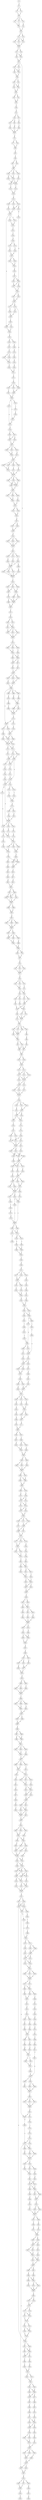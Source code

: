 strict digraph  {
	S0 -> S1 [ label = T ];
	S1 -> S2 [ label = A ];
	S1 -> S3 [ label = G ];
	S2 -> S4 [ label = T ];
	S3 -> S4 [ label = T ];
	S4 -> S5 [ label = T ];
	S4 -> S6 [ label = C ];
	S4 -> S7 [ label = G ];
	S5 -> S8 [ label = C ];
	S6 -> S9 [ label = A ];
	S7 -> S8 [ label = C ];
	S8 -> S10 [ label = T ];
	S9 -> S10 [ label = T ];
	S10 -> S11 [ label = T ];
	S10 -> S12 [ label = C ];
	S11 -> S13 [ label = T ];
	S11 -> S14 [ label = C ];
	S11 -> S15 [ label = G ];
	S12 -> S13 [ label = T ];
	S13 -> S16 [ label = T ];
	S14 -> S16 [ label = T ];
	S15 -> S16 [ label = T ];
	S16 -> S17 [ label = T ];
	S16 -> S18 [ label = C ];
	S17 -> S19 [ label = A ];
	S17 -> S20 [ label = G ];
	S18 -> S19 [ label = A ];
	S19 -> S21 [ label = A ];
	S20 -> S21 [ label = A ];
	S21 -> S22 [ label = T ];
	S21 -> S23 [ label = C ];
	S21 -> S24 [ label = T ];
	S22 -> S25 [ label = A ];
	S23 -> S26 [ label = G ];
	S23 -> S25 [ label = A ];
	S24 -> S27 [ label = G ];
	S25 -> S28 [ label = A ];
	S26 -> S28 [ label = A ];
	S27 -> S29 [ label = G ];
	S28 -> S30 [ label = T ];
	S28 -> S31 [ label = C ];
	S29 -> S32 [ label = T ];
	S29 -> S33 [ label = A ];
	S29 -> S34 [ label = C ];
	S30 -> S35 [ label = C ];
	S30 -> S36 [ label = G ];
	S31 -> S35 [ label = C ];
	S32 -> S37 [ label = G ];
	S33 -> S37 [ label = G ];
	S34 -> S37 [ label = G ];
	S35 -> S38 [ label = A ];
	S36 -> S38 [ label = A ];
	S37 -> S39 [ label = G ];
	S38 -> S40 [ label = A ];
	S38 -> S41 [ label = G ];
	S39 -> S42 [ label = A ];
	S39 -> S43 [ label = C ];
	S39 -> S44 [ label = T ];
	S40 -> S45 [ label = A ];
	S41 -> S45 [ label = A ];
	S42 -> S46 [ label = A ];
	S43 -> S47 [ label = T ];
	S44 -> S46 [ label = A ];
	S45 -> S48 [ label = T ];
	S46 -> S49 [ label = C ];
	S46 -> S50 [ label = A ];
	S47 -> S49 [ label = C ];
	S48 -> S51 [ label = G ];
	S49 -> S52 [ label = C ];
	S49 -> S53 [ label = A ];
	S50 -> S54 [ label = T ];
	S50 -> S55 [ label = G ];
	S51 -> S56 [ label = G ];
	S51 -> S57 [ label = T ];
	S52 -> S58 [ label = A ];
	S53 -> S58 [ label = A ];
	S54 -> S59 [ label = G ];
	S55 -> S60 [ label = C ];
	S56 -> S61 [ label = A ];
	S56 -> S62 [ label = G ];
	S57 -> S63 [ label = C ];
	S58 -> S64 [ label = T ];
	S58 -> S65 [ label = A ];
	S59 -> S64 [ label = T ];
	S60 -> S65 [ label = A ];
	S61 -> S66 [ label = T ];
	S62 -> S67 [ label = A ];
	S63 -> S68 [ label = C ];
	S64 -> S69 [ label = T ];
	S65 -> S70 [ label = G ];
	S65 -> S71 [ label = C ];
	S66 -> S72 [ label = G ];
	S67 -> S72 [ label = G ];
	S68 -> S72 [ label = G ];
	S69 -> S73 [ label = A ];
	S69 -> S74 [ label = G ];
	S70 -> S73 [ label = A ];
	S71 -> S73 [ label = A ];
	S72 -> S75 [ label = A ];
	S73 -> S76 [ label = T ];
	S74 -> S76 [ label = T ];
	S75 -> S77 [ label = T ];
	S75 -> S78 [ label = C ];
	S76 -> S79 [ label = T ];
	S76 -> S80 [ label = A ];
	S76 -> S81 [ label = C ];
	S76 -> S82 [ label = G ];
	S77 -> S83 [ label = T ];
	S78 -> S83 [ label = T ];
	S79 -> S84 [ label = A ];
	S80 -> S84 [ label = A ];
	S81 -> S84 [ label = A ];
	S81 -> S85 [ label = C ];
	S82 -> S86 [ label = G ];
	S83 -> S87 [ label = T ];
	S84 -> S88 [ label = C ];
	S85 -> S88 [ label = C ];
	S86 -> S89 [ label = A ];
	S87 -> S90 [ label = C ];
	S88 -> S91 [ label = C ];
	S88 -> S92 [ label = A ];
	S89 -> S93 [ label = T ];
	S90 -> S94 [ label = T ];
	S90 -> S95 [ label = A ];
	S91 -> S96 [ label = A ];
	S92 -> S96 [ label = A ];
	S92 -> S97 [ label = G ];
	S93 -> S97 [ label = G ];
	S94 -> S98 [ label = C ];
	S95 -> S98 [ label = C ];
	S96 -> S99 [ label = C ];
	S97 -> S99 [ label = C ];
	S98 -> S100 [ label = T ];
	S98 -> S101 [ label = C ];
	S98 -> S102 [ label = G ];
	S99 -> S103 [ label = T ];
	S99 -> S104 [ label = G ];
	S100 -> S105 [ label = G ];
	S100 -> S106 [ label = T ];
	S101 -> S106 [ label = T ];
	S102 -> S107 [ label = A ];
	S103 -> S108 [ label = G ];
	S104 -> S108 [ label = G ];
	S105 -> S109 [ label = C ];
	S106 -> S109 [ label = C ];
	S106 -> S110 [ label = G ];
	S107 -> S109 [ label = C ];
	S108 -> S111 [ label = C ];
	S108 -> S112 [ label = G ];
	S109 -> S113 [ label = T ];
	S110 -> S114 [ label = C ];
	S111 -> S115 [ label = C ];
	S111 -> S116 [ label = G ];
	S111 -> S117 [ label = A ];
	S112 -> S117 [ label = A ];
	S113 -> S118 [ label = C ];
	S114 -> S118 [ label = C ];
	S115 -> S119 [ label = A ];
	S116 -> S119 [ label = A ];
	S117 -> S119 [ label = A ];
	S117 -> S120 [ label = G ];
	S118 -> S121 [ label = C ];
	S119 -> S122 [ label = C ];
	S119 -> S123 [ label = T ];
	S120 -> S123 [ label = T ];
	S121 -> S124 [ label = A ];
	S121 -> S125 [ label = C ];
	S121 -> S126 [ label = T ];
	S122 -> S127 [ label = T ];
	S123 -> S128 [ label = A ];
	S123 -> S129 [ label = G ];
	S124 -> S130 [ label = A ];
	S124 -> S131 [ label = G ];
	S125 -> S130 [ label = A ];
	S126 -> S132 [ label = C ];
	S127 -> S133 [ label = G ];
	S128 -> S133 [ label = G ];
	S129 -> S133 [ label = G ];
	S130 -> S134 [ label = A ];
	S131 -> S135 [ label = G ];
	S132 -> S134 [ label = A ];
	S133 -> S136 [ label = C ];
	S134 -> S137 [ label = C ];
	S134 -> S138 [ label = T ];
	S134 -> S139 [ label = A ];
	S135 -> S140 [ label = A ];
	S136 -> S141 [ label = T ];
	S136 -> S142 [ label = A ];
	S136 -> S143 [ label = T ];
	S136 -> S144 [ label = C ];
	S137 -> S145 [ label = A ];
	S138 -> S145 [ label = A ];
	S139 -> S146 [ label = C ];
	S140 -> S147 [ label = T ];
	S140 -> S148 [ label = A ];
	S141 -> S149 [ label = C ];
	S142 -> S149 [ label = C ];
	S143 -> S150 [ label = T ];
	S144 -> S151 [ label = A ];
	S145 -> S152 [ label = T ];
	S146 -> S153 [ label = C ];
	S147 -> S154 [ label = T ];
	S148 -> S154 [ label = T ];
	S149 -> S155 [ label = T ];
	S149 -> S156 [ label = A ];
	S150 -> S157 [ label = C ];
	S151 -> S155 [ label = T ];
	S152 -> S158 [ label = C ];
	S153 -> S159 [ label = A ];
	S153 -> S160 [ label = C ];
	S154 -> S161 [ label = C ];
	S154 -> S162 [ label = G ];
	S155 -> S163 [ label = G ];
	S155 -> S143 [ label = T ];
	S156 -> S163 [ label = G ];
	S157 -> S164 [ label = T ];
	S157 -> S165 [ label = A ];
	S158 -> S166 [ label = A ];
	S159 -> S167 [ label = C ];
	S160 -> S168 [ label = G ];
	S161 -> S169 [ label = G ];
	S162 -> S169 [ label = G ];
	S163 -> S170 [ label = G ];
	S164 -> S171 [ label = C ];
	S165 -> S172 [ label = T ];
	S166 -> S173 [ label = G ];
	S166 -> S174 [ label = C ];
	S167 -> S175 [ label = C ];
	S168 -> S176 [ label = G ];
	S169 -> S177 [ label = A ];
	S169 -> S178 [ label = G ];
	S170 -> S179 [ label = T ];
	S171 -> S180 [ label = T ];
	S172 -> S180 [ label = T ];
	S173 -> S181 [ label = T ];
	S174 -> S182 [ label = C ];
	S175 -> S183 [ label = G ];
	S175 -> S184 [ label = T ];
	S176 -> S185 [ label = C ];
	S177 -> S186 [ label = T ];
	S178 -> S187 [ label = G ];
	S178 -> S188 [ label = A ];
	S179 -> S189 [ label = C ];
	S180 -> S190 [ label = A ];
	S180 -> S191 [ label = G ];
	S181 -> S192 [ label = A ];
	S182 -> S192 [ label = A ];
	S183 -> S193 [ label = T ];
	S184 -> S193 [ label = T ];
	S185 -> S194 [ label = A ];
	S186 -> S195 [ label = G ];
	S187 -> S195 [ label = G ];
	S188 -> S196 [ label = G ];
	S189 -> S197 [ label = G ];
	S189 -> S172 [ label = T ];
	S190 -> S198 [ label = A ];
	S191 -> S199 [ label = G ];
	S191 -> S200 [ label = C ];
	S192 -> S201 [ label = G ];
	S192 -> S202 [ label = A ];
	S193 -> S203 [ label = C ];
	S194 -> S204 [ label = A ];
	S195 -> S205 [ label = T ];
	S196 -> S206 [ label = C ];
	S197 -> S180 [ label = T ];
	S197 -> S207 [ label = C ];
	S198 -> S208 [ label = T ];
	S199 -> S209 [ label = C ];
	S200 -> S208 [ label = T ];
	S201 -> S210 [ label = T ];
	S202 -> S210 [ label = T ];
	S203 -> S211 [ label = A ];
	S204 -> S211 [ label = A ];
	S205 -> S212 [ label = T ];
	S205 -> S139 [ label = A ];
	S206 -> S213 [ label = A ];
	S206 -> S214 [ label = C ];
	S206 -> S215 [ label = C ];
	S207 -> S216 [ label = T ];
	S208 -> S217 [ label = G ];
	S208 -> S218 [ label = T ];
	S208 -> S219 [ label = C ];
	S209 -> S217 [ label = G ];
	S210 -> S220 [ label = G ];
	S211 -> S221 [ label = C ];
	S212 -> S146 [ label = C ];
	S213 -> S222 [ label = A ];
	S214 -> S222 [ label = A ];
	S215 -> S223 [ label = T ];
	S216 -> S198 [ label = A ];
	S217 -> S224 [ label = A ];
	S218 -> S225 [ label = T ];
	S219 -> S226 [ label = G ];
	S220 -> S227 [ label = C ];
	S221 -> S228 [ label = C ];
	S222 -> S229 [ label = A ];
	S223 -> S230 [ label = T ];
	S224 -> S231 [ label = A ];
	S225 -> S232 [ label = G ];
	S226 -> S231 [ label = A ];
	S227 -> S140 [ label = A ];
	S227 -> S233 [ label = G ];
	S228 -> S188 [ label = A ];
	S228 -> S234 [ label = T ];
	S228 -> S235 [ label = G ];
	S229 -> S236 [ label = T ];
	S229 -> S237 [ label = C ];
	S230 -> S214 [ label = C ];
	S231 -> S238 [ label = T ];
	S231 -> S239 [ label = C ];
	S231 -> S240 [ label = G ];
	S232 -> S239 [ label = C ];
	S233 -> S147 [ label = T ];
	S234 -> S241 [ label = T ];
	S235 -> S196 [ label = G ];
	S236 -> S242 [ label = T ];
	S237 -> S242 [ label = T ];
	S237 -> S243 [ label = A ];
	S238 -> S244 [ label = T ];
	S239 -> S245 [ label = G ];
	S239 -> S246 [ label = C ];
	S240 -> S244 [ label = T ];
	S241 -> S206 [ label = C ];
	S242 -> S247 [ label = T ];
	S243 -> S247 [ label = T ];
	S244 -> S248 [ label = C ];
	S244 -> S249 [ label = T ];
	S245 -> S249 [ label = T ];
	S246 -> S249 [ label = T ];
	S247 -> S250 [ label = T ];
	S247 -> S251 [ label = C ];
	S247 -> S252 [ label = G ];
	S248 -> S253 [ label = C ];
	S249 -> S254 [ label = G ];
	S249 -> S255 [ label = T ];
	S250 -> S256 [ label = A ];
	S251 -> S256 [ label = A ];
	S252 -> S257 [ label = G ];
	S253 -> S258 [ label = T ];
	S254 -> S259 [ label = C ];
	S254 -> S258 [ label = T ];
	S255 -> S260 [ label = G ];
	S256 -> S261 [ label = T ];
	S257 -> S261 [ label = T ];
	S258 -> S262 [ label = T ];
	S259 -> S262 [ label = T ];
	S260 -> S263 [ label = G ];
	S261 -> S264 [ label = T ];
	S261 -> S265 [ label = A ];
	S261 -> S266 [ label = C ];
	S261 -> S267 [ label = G ];
	S262 -> S268 [ label = A ];
	S262 -> S269 [ label = G ];
	S263 -> S270 [ label = A ];
	S264 -> S271 [ label = C ];
	S265 -> S272 [ label = T ];
	S266 -> S273 [ label = G ];
	S267 -> S273 [ label = G ];
	S268 -> S274 [ label = T ];
	S268 -> S275 [ label = G ];
	S269 -> S274 [ label = T ];
	S270 -> S276 [ label = G ];
	S271 -> S277 [ label = A ];
	S272 -> S277 [ label = A ];
	S273 -> S277 [ label = A ];
	S274 -> S278 [ label = G ];
	S274 -> S279 [ label = A ];
	S275 -> S280 [ label = T ];
	S276 -> S262 [ label = T ];
	S277 -> S281 [ label = A ];
	S277 -> S282 [ label = C ];
	S277 -> S283 [ label = G ];
	S278 -> S284 [ label = G ];
	S279 -> S285 [ label = C ];
	S280 -> S286 [ label = T ];
	S281 -> S287 [ label = C ];
	S282 -> S287 [ label = C ];
	S283 -> S287 [ label = C ];
	S283 -> S288 [ label = G ];
	S284 -> S289 [ label = T ];
	S284 -> S290 [ label = C ];
	S285 -> S289 [ label = T ];
	S286 -> S291 [ label = A ];
	S286 -> S292 [ label = C ];
	S287 -> S293 [ label = C ];
	S288 -> S293 [ label = C ];
	S289 -> S294 [ label = T ];
	S290 -> S294 [ label = T ];
	S291 -> S295 [ label = A ];
	S292 -> S295 [ label = A ];
	S292 -> S296 [ label = T ];
	S293 -> S297 [ label = C ];
	S293 -> S298 [ label = T ];
	S293 -> S299 [ label = A ];
	S294 -> S300 [ label = T ];
	S295 -> S301 [ label = A ];
	S295 -> S302 [ label = G ];
	S295 -> S303 [ label = T ];
	S296 -> S303 [ label = T ];
	S297 -> S304 [ label = G ];
	S298 -> S304 [ label = G ];
	S299 -> S305 [ label = T ];
	S300 -> S306 [ label = G ];
	S301 -> S307 [ label = G ];
	S301 -> S308 [ label = T ];
	S302 -> S309 [ label = C ];
	S303 -> S309 [ label = C ];
	S303 -> S307 [ label = G ];
	S304 -> S310 [ label = G ];
	S305 -> S310 [ label = G ];
	S306 -> S311 [ label = G ];
	S307 -> S312 [ label = G ];
	S308 -> S313 [ label = C ];
	S309 -> S314 [ label = A ];
	S309 -> S313 [ label = C ];
	S310 -> S315 [ label = A ];
	S310 -> S316 [ label = G ];
	S311 -> S317 [ label = G ];
	S311 -> S318 [ label = C ];
	S311 -> S319 [ label = T ];
	S312 -> S320 [ label = A ];
	S313 -> S321 [ label = C ];
	S313 -> S320 [ label = A ];
	S314 -> S322 [ label = T ];
	S315 -> S323 [ label = A ];
	S316 -> S323 [ label = A ];
	S317 -> S324 [ label = T ];
	S318 -> S324 [ label = T ];
	S319 -> S325 [ label = A ];
	S320 -> S326 [ label = C ];
	S321 -> S326 [ label = C ];
	S322 -> S326 [ label = C ];
	S323 -> S327 [ label = A ];
	S324 -> S328 [ label = T ];
	S324 -> S329 [ label = A ];
	S325 -> S330 [ label = C ];
	S326 -> S331 [ label = A ];
	S327 -> S332 [ label = T ];
	S327 -> S333 [ label = A ];
	S328 -> S334 [ label = T ];
	S329 -> S335 [ label = C ];
	S330 -> S336 [ label = A ];
	S331 -> S337 [ label = C ];
	S331 -> S338 [ label = T ];
	S332 -> S339 [ label = C ];
	S333 -> S339 [ label = C ];
	S334 -> S340 [ label = G ];
	S335 -> S340 [ label = G ];
	S336 -> S341 [ label = A ];
	S337 -> S342 [ label = G ];
	S337 -> S343 [ label = A ];
	S338 -> S342 [ label = G ];
	S338 -> S343 [ label = A ];
	S339 -> S344 [ label = G ];
	S340 -> S345 [ label = A ];
	S341 -> S346 [ label = G ];
	S342 -> S347 [ label = C ];
	S342 -> S348 [ label = T ];
	S343 -> S347 [ label = C ];
	S343 -> S349 [ label = A ];
	S344 -> S350 [ label = T ];
	S344 -> S351 [ label = A ];
	S344 -> S352 [ label = C ];
	S345 -> S353 [ label = T ];
	S346 -> S353 [ label = T ];
	S347 -> S354 [ label = T ];
	S347 -> S355 [ label = A ];
	S348 -> S356 [ label = G ];
	S349 -> S357 [ label = T ];
	S349 -> S358 [ label = C ];
	S350 -> S359 [ label = C ];
	S351 -> S359 [ label = C ];
	S352 -> S359 [ label = C ];
	S353 -> S360 [ label = G ];
	S353 -> S361 [ label = C ];
	S354 -> S362 [ label = A ];
	S355 -> S363 [ label = G ];
	S356 -> S364 [ label = T ];
	S357 -> S365 [ label = T ];
	S357 -> S366 [ label = G ];
	S358 -> S366 [ label = G ];
	S359 -> S367 [ label = C ];
	S360 -> S368 [ label = T ];
	S360 -> S369 [ label = A ];
	S361 -> S368 [ label = T ];
	S362 -> S370 [ label = T ];
	S362 -> S371 [ label = C ];
	S363 -> S372 [ label = C ];
	S364 -> S373 [ label = T ];
	S365 -> S374 [ label = C ];
	S366 -> S374 [ label = C ];
	S366 -> S375 [ label = T ];
	S367 -> S376 [ label = G ];
	S367 -> S377 [ label = T ];
	S367 -> S378 [ label = C ];
	S368 -> S379 [ label = A ];
	S368 -> S380 [ label = G ];
	S369 -> S381 [ label = C ];
	S370 -> S382 [ label = C ];
	S371 -> S383 [ label = T ];
	S371 -> S384 [ label = G ];
	S372 -> S385 [ label = T ];
	S372 -> S386 [ label = C ];
	S372 -> S387 [ label = T ];
	S373 -> S388 [ label = C ];
	S374 -> S389 [ label = T ];
	S375 -> S390 [ label = A ];
	S376 -> S391 [ label = T ];
	S377 -> S392 [ label = C ];
	S378 -> S393 [ label = A ];
	S379 -> S394 [ label = G ];
	S380 -> S395 [ label = C ];
	S381 -> S396 [ label = T ];
	S382 -> S397 [ label = A ];
	S383 -> S398 [ label = C ];
	S384 -> S398 [ label = C ];
	S385 -> S399 [ label = T ];
	S385 -> S400 [ label = G ];
	S386 -> S401 [ label = A ];
	S387 -> S402 [ label = G ];
	S388 -> S362 [ label = A ];
	S389 -> S403 [ label = C ];
	S390 -> S404 [ label = A ];
	S391 -> S405 [ label = T ];
	S392 -> S405 [ label = T ];
	S392 -> S406 [ label = A ];
	S393 -> S405 [ label = T ];
	S394 -> S407 [ label = G ];
	S394 -> S408 [ label = A ];
	S395 -> S409 [ label = C ];
	S396 -> S410 [ label = T ];
	S397 -> S411 [ label = A ];
	S398 -> S412 [ label = G ];
	S398 -> S411 [ label = A ];
	S399 -> S413 [ label = T ];
	S400 -> S413 [ label = T ];
	S401 -> S413 [ label = T ];
	S402 -> S414 [ label = G ];
	S403 -> S415 [ label = G ];
	S404 -> S415 [ label = G ];
	S405 -> S416 [ label = T ];
	S405 -> S417 [ label = G ];
	S405 -> S418 [ label = C ];
	S406 -> S419 [ label = A ];
	S407 -> S420 [ label = A ];
	S408 -> S421 [ label = T ];
	S409 -> S420 [ label = A ];
	S410 -> S422 [ label = C ];
	S411 -> S423 [ label = C ];
	S411 -> S424 [ label = G ];
	S412 -> S424 [ label = G ];
	S413 -> S425 [ label = G ];
	S413 -> S426 [ label = T ];
	S414 -> S427 [ label = T ];
	S414 -> S428 [ label = C ];
	S414 -> S429 [ label = A ];
	S415 -> S430 [ label = C ];
	S415 -> S431 [ label = G ];
	S416 -> S432 [ label = T ];
	S417 -> S432 [ label = T ];
	S418 -> S432 [ label = T ];
	S419 -> S432 [ label = T ];
	S420 -> S433 [ label = A ];
	S421 -> S434 [ label = G ];
	S422 -> S394 [ label = G ];
	S423 -> S435 [ label = A ];
	S424 -> S435 [ label = A ];
	S425 -> S436 [ label = C ];
	S426 -> S437 [ label = G ];
	S426 -> S438 [ label = T ];
	S427 -> S439 [ label = T ];
	S428 -> S439 [ label = T ];
	S429 -> S440 [ label = G ];
	S430 -> S441 [ label = A ];
	S431 -> S441 [ label = A ];
	S432 -> S442 [ label = C ];
	S433 -> S443 [ label = C ];
	S433 -> S444 [ label = A ];
	S434 -> S444 [ label = A ];
	S435 -> S445 [ label = A ];
	S435 -> S446 [ label = T ];
	S435 -> S447 [ label = C ];
	S436 -> S448 [ label = T ];
	S437 -> S448 [ label = T ];
	S438 -> S449 [ label = G ];
	S439 -> S450 [ label = A ];
	S440 -> S451 [ label = T ];
	S441 -> S452 [ label = A ];
	S441 -> S453 [ label = T ];
	S442 -> S454 [ label = C ];
	S442 -> S455 [ label = A ];
	S442 -> S456 [ label = G ];
	S443 -> S457 [ label = A ];
	S444 -> S458 [ label = T ];
	S444 -> S459 [ label = G ];
	S445 -> S460 [ label = A ];
	S446 -> S460 [ label = A ];
	S447 -> S460 [ label = A ];
	S448 -> S461 [ label = T ];
	S449 -> S462 [ label = G ];
	S450 -> S463 [ label = T ];
	S451 -> S464 [ label = A ];
	S452 -> S465 [ label = A ];
	S452 -> S466 [ label = G ];
	S453 -> S466 [ label = G ];
	S454 -> S467 [ label = A ];
	S455 -> S467 [ label = A ];
	S455 -> S468 [ label = T ];
	S456 -> S468 [ label = T ];
	S457 -> S469 [ label = A ];
	S458 -> S470 [ label = G ];
	S459 -> S470 [ label = G ];
	S460 -> S471 [ label = A ];
	S460 -> S472 [ label = T ];
	S461 -> S473 [ label = C ];
	S461 -> S474 [ label = T ];
	S462 -> S473 [ label = C ];
	S465 -> S476 [ label = G ];
	S466 -> S476 [ label = G ];
	S466 -> S477 [ label = T ];
	S467 -> S478 [ label = G ];
	S468 -> S479 [ label = T ];
	S468 -> S480 [ label = C ];
	S469 -> S481 [ label = G ];
	S470 -> S482 [ label = C ];
	S471 -> S483 [ label = T ];
	S471 -> S484 [ label = C ];
	S472 -> S483 [ label = T ];
	S473 -> S485 [ label = T ];
	S473 -> S486 [ label = G ];
	S474 -> S485 [ label = T ];
	S476 -> S487 [ label = G ];
	S477 -> S488 [ label = A ];
	S478 -> S489 [ label = T ];
	S478 -> S490 [ label = C ];
	S479 -> S490 [ label = C ];
	S480 -> S490 [ label = C ];
	S481 -> S491 [ label = T ];
	S482 -> S492 [ label = A ];
	S482 -> S493 [ label = G ];
	S483 -> S494 [ label = G ];
	S483 -> S495 [ label = C ];
	S484 -> S496 [ label = T ];
	S485 -> S497 [ label = A ];
	S485 -> S498 [ label = G ];
	S486 -> S499 [ label = C ];
	S487 -> S500 [ label = A ];
	S488 -> S501 [ label = T ];
	S489 -> S502 [ label = A ];
	S490 -> S502 [ label = A ];
	S491 -> S503 [ label = G ];
	S492 -> S503 [ label = G ];
	S493 -> S504 [ label = A ];
	S494 -> S505 [ label = T ];
	S495 -> S506 [ label = C ];
	S496 -> S505 [ label = T ];
	S497 -> S507 [ label = C ];
	S498 -> S507 [ label = C ];
	S499 -> S508 [ label = G ];
	S500 -> S509 [ label = G ];
	S501 -> S510 [ label = T ];
	S502 -> S511 [ label = T ];
	S503 -> S512 [ label = T ];
	S504 -> S512 [ label = T ];
	S505 -> S513 [ label = C ];
	S506 -> S514 [ label = C ];
	S507 -> S515 [ label = C ];
	S508 -> S516 [ label = A ];
	S509 -> S517 [ label = G ];
	S510 -> S518 [ label = C ];
	S511 -> S519 [ label = G ];
	S512 -> S520 [ label = A ];
	S512 -> S521 [ label = G ];
	S512 -> S522 [ label = T ];
	S513 -> S523 [ label = A ];
	S514 -> S524 [ label = C ];
	S515 -> S525 [ label = A ];
	S515 -> S526 [ label = T ];
	S516 -> S527 [ label = G ];
	S517 -> S528 [ label = A ];
	S517 -> S529 [ label = C ];
	S518 -> S528 [ label = A ];
	S519 -> S530 [ label = A ];
	S519 -> S531 [ label = T ];
	S520 -> S532 [ label = G ];
	S521 -> S533 [ label = T ];
	S522 -> S534 [ label = C ];
	S523 -> S535 [ label = T ];
	S524 -> S536 [ label = A ];
	S525 -> S537 [ label = G ];
	S526 -> S537 [ label = G ];
	S527 -> S537 [ label = G ];
	S528 -> S538 [ label = T ];
	S528 -> S539 [ label = A ];
	S529 -> S538 [ label = T ];
	S530 -> S540 [ label = C ];
	S530 -> S541 [ label = G ];
	S531 -> S540 [ label = C ];
	S532 -> S542 [ label = A ];
	S533 -> S543 [ label = G ];
	S534 -> S543 [ label = G ];
	S535 -> S544 [ label = T ];
	S535 -> S545 [ label = C ];
	S536 -> S546 [ label = G ];
	S537 -> S547 [ label = A ];
	S537 -> S548 [ label = G ];
	S538 -> S549 [ label = A ];
	S539 -> S550 [ label = T ];
	S540 -> S551 [ label = G ];
	S540 -> S552 [ label = T ];
	S540 -> S553 [ label = C ];
	S541 -> S553 [ label = C ];
	S542 -> S554 [ label = A ];
	S543 -> S555 [ label = C ];
	S543 -> S556 [ label = T ];
	S544 -> S557 [ label = C ];
	S545 -> S558 [ label = T ];
	S546 -> S559 [ label = T ];
	S547 -> S560 [ label = T ];
	S548 -> S561 [ label = C ];
	S549 -> S562 [ label = C ];
	S549 -> S563 [ label = T ];
	S550 -> S564 [ label = G ];
	S551 -> S565 [ label = C ];
	S552 -> S565 [ label = C ];
	S553 -> S565 [ label = C ];
	S554 -> S566 [ label = A ];
	S555 -> S567 [ label = C ];
	S556 -> S567 [ label = C ];
	S557 -> S568 [ label = T ];
	S558 -> S569 [ label = G ];
	S559 -> S570 [ label = G ];
	S560 -> S571 [ label = G ];
	S561 -> S572 [ label = A ];
	S562 -> S573 [ label = C ];
	S563 -> S573 [ label = C ];
	S564 -> S574 [ label = G ];
	S565 -> S575 [ label = C ];
	S566 -> S576 [ label = T ];
	S567 -> S577 [ label = A ];
	S568 -> S578 [ label = C ];
	S569 -> S578 [ label = C ];
	S570 -> S579 [ label = T ];
	S571 -> S580 [ label = G ];
	S572 -> S580 [ label = G ];
	S573 -> S581 [ label = C ];
	S574 -> S581 [ label = C ];
	S575 -> S582 [ label = C ];
	S575 -> S583 [ label = G ];
	S575 -> S584 [ label = T ];
	S576 -> S585 [ label = G ];
	S577 -> S585 [ label = G ];
	S578 -> S586 [ label = A ];
	S578 -> S587 [ label = C ];
	S579 -> S588 [ label = T ];
	S580 -> S589 [ label = T ];
	S580 -> S590 [ label = A ];
	S581 -> S591 [ label = A ];
	S581 -> S592 [ label = T ];
	S581 -> S593 [ label = C ];
	S582 -> S594 [ label = A ];
	S583 -> S594 [ label = A ];
	S584 -> S595 [ label = T ];
	S585 -> S596 [ label = A ];
	S585 -> S597 [ label = C ];
	S586 -> S598 [ label = T ];
	S587 -> S599 [ label = G ];
	S588 -> S600 [ label = G ];
	S589 -> S601 [ label = A ];
	S590 -> S601 [ label = A ];
	S590 -> S602 [ label = G ];
	S591 -> S603 [ label = G ];
	S592 -> S604 [ label = T ];
	S593 -> S603 [ label = G ];
	S594 -> S605 [ label = C ];
	S594 -> S606 [ label = G ];
	S595 -> S606 [ label = G ];
	S596 -> S607 [ label = A ];
	S597 -> S608 [ label = C ];
	S598 -> S609 [ label = A ];
	S599 -> S610 [ label = G ];
	S600 -> S611 [ label = G ];
	S601 -> S612 [ label = G ];
	S601 -> S613 [ label = A ];
	S602 -> S614 [ label = C ];
	S603 -> S615 [ label = A ];
	S604 -> S615 [ label = A ];
	S605 -> S616 [ label = T ];
	S606 -> S617 [ label = C ];
	S606 -> S616 [ label = T ];
	S607 -> S618 [ label = G ];
	S608 -> S619 [ label = A ];
	S608 -> S620 [ label = T ];
	S609 -> S621 [ label = C ];
	S610 -> S621 [ label = C ];
	S611 -> S622 [ label = T ];
	S612 -> S623 [ label = A ];
	S613 -> S623 [ label = A ];
	S614 -> S624 [ label = C ];
	S615 -> S625 [ label = C ];
	S615 -> S387 [ label = T ];
	S616 -> S626 [ label = G ];
	S617 -> S627 [ label = C ];
	S618 -> S628 [ label = A ];
	S619 -> S628 [ label = A ];
	S620 -> S629 [ label = C ];
	S621 -> S630 [ label = A ];
	S621 -> S631 [ label = T ];
	S622 -> S632 [ label = G ];
	S623 -> S633 [ label = A ];
	S623 -> S634 [ label = G ];
	S624 -> S633 [ label = A ];
	S625 -> S402 [ label = G ];
	S626 -> S635 [ label = T ];
	S627 -> S635 [ label = T ];
	S628 -> S636 [ label = G ];
	S629 -> S636 [ label = G ];
	S630 -> S637 [ label = C ];
	S631 -> S637 [ label = C ];
	S632 -> S638 [ label = C ];
	S632 -> S639 [ label = T ];
	S633 -> S640 [ label = T ];
	S634 -> S640 [ label = T ];
	S635 -> S641 [ label = G ];
	S635 -> S642 [ label = C ];
	S635 -> S643 [ label = A ];
	S636 -> S644 [ label = A ];
	S636 -> S645 [ label = C ];
	S637 -> S646 [ label = A ];
	S638 -> S647 [ label = A ];
	S639 -> S648 [ label = T ];
	S639 -> S649 [ label = G ];
	S640 -> S650 [ label = A ];
	S640 -> S651 [ label = G ];
	S641 -> S652 [ label = A ];
	S642 -> S653 [ label = C ];
	S643 -> S653 [ label = C ];
	S644 -> S654 [ label = G ];
	S644 -> S655 [ label = C ];
	S645 -> S656 [ label = T ];
	S646 -> S632 [ label = G ];
	S647 -> S657 [ label = G ];
	S648 -> S657 [ label = G ];
	S649 -> S657 [ label = G ];
	S650 -> S658 [ label = A ];
	S651 -> S659 [ label = G ];
	S652 -> S660 [ label = T ];
	S653 -> S660 [ label = T ];
	S654 -> S661 [ label = T ];
	S655 -> S661 [ label = T ];
	S656 -> S661 [ label = T ];
	S657 -> S662 [ label = T ];
	S658 -> S663 [ label = G ];
	S658 -> S664 [ label = C ];
	S659 -> S663 [ label = G ];
	S660 -> S665 [ label = C ];
	S660 -> S666 [ label = A ];
	S660 -> S667 [ label = C ];
	S660 -> S668 [ label = G ];
	S661 -> S669 [ label = C ];
	S661 -> S670 [ label = G ];
	S662 -> S671 [ label = T ];
	S662 -> S672 [ label = A ];
	S662 -> S673 [ label = G ];
	S663 -> S674 [ label = C ];
	S663 -> S675 [ label = T ];
	S664 -> S676 [ label = A ];
	S665 -> S677 [ label = T ];
	S665 -> S678 [ label = G ];
	S666 -> S679 [ label = A ];
	S667 -> S680 [ label = C ];
	S668 -> S681 [ label = G ];
	S669 -> S682 [ label = C ];
	S669 -> S683 [ label = T ];
	S670 -> S682 [ label = C ];
	S671 -> S684 [ label = C ];
	S672 -> S684 [ label = C ];
	S673 -> S684 [ label = C ];
	S674 -> S685 [ label = G ];
	S675 -> S685 [ label = G ];
	S676 -> S685 [ label = G ];
	S677 -> S686 [ label = C ];
	S678 -> S687 [ label = A ];
	S679 -> S688 [ label = C ];
	S680 -> S689 [ label = T ];
	S681 -> S689 [ label = T ];
	S682 -> S690 [ label = A ];
	S683 -> S690 [ label = A ];
	S684 -> S691 [ label = A ];
	S685 -> S692 [ label = C ];
	S686 -> S693 [ label = A ];
	S686 -> S694 [ label = C ];
	S687 -> S695 [ label = T ];
	S687 -> S693 [ label = A ];
	S688 -> S696 [ label = T ];
	S689 -> S697 [ label = G ];
	S689 -> S698 [ label = C ];
	S690 -> S699 [ label = T ];
	S690 -> S700 [ label = C ];
	S691 -> S701 [ label = G ];
	S691 -> S355 [ label = A ];
	S692 -> S702 [ label = C ];
	S692 -> S703 [ label = T ];
	S693 -> S704 [ label = A ];
	S693 -> S705 [ label = C ];
	S694 -> S704 [ label = A ];
	S695 -> S704 [ label = A ];
	S696 -> S706 [ label = G ];
	S697 -> S706 [ label = G ];
	S698 -> S706 [ label = G ];
	S699 -> S707 [ label = G ];
	S700 -> S708 [ label = A ];
	S701 -> S709 [ label = G ];
	S702 -> S710 [ label = G ];
	S703 -> S710 [ label = G ];
	S704 -> S711 [ label = A ];
	S704 -> S712 [ label = C ];
	S705 -> S711 [ label = A ];
	S706 -> S713 [ label = A ];
	S707 -> S714 [ label = A ];
	S708 -> S715 [ label = T ];
	S708 -> S714 [ label = A ];
	S709 -> S716 [ label = C ];
	S710 -> S717 [ label = C ];
	S710 -> S718 [ label = T ];
	S711 -> S719 [ label = A ];
	S711 -> S720 [ label = T ];
	S712 -> S721 [ label = C ];
	S713 -> S722 [ label = A ];
	S713 -> S665 [ label = C ];
	S714 -> S723 [ label = T ];
	S714 -> S724 [ label = C ];
	S715 -> S724 [ label = C ];
	S716 -> S725 [ label = T ];
	S717 -> S726 [ label = G ];
	S717 -> S727 [ label = A ];
	S718 -> S726 [ label = G ];
	S719 -> S728 [ label = C ];
	S719 -> S729 [ label = A ];
	S720 -> S728 [ label = C ];
	S721 -> S729 [ label = A ];
	S722 -> S730 [ label = A ];
	S723 -> S731 [ label = C ];
	S724 -> S732 [ label = A ];
	S724 -> S731 [ label = C ];
	S725 -> S733 [ label = A ];
	S726 -> S734 [ label = T ];
	S727 -> S734 [ label = T ];
	S728 -> S735 [ label = A ];
	S728 -> S736 [ label = G ];
	S729 -> S735 [ label = A ];
	S729 -> S737 [ label = C ];
	S730 -> S687 [ label = A ];
	S731 -> S738 [ label = A ];
	S732 -> S738 [ label = A ];
	S733 -> S372 [ label = C ];
	S733 -> S739 [ label = T ];
	S734 -> S740 [ label = G ];
	S734 -> S741 [ label = C ];
	S735 -> S742 [ label = T ];
	S736 -> S743 [ label = A ];
	S736 -> S744 [ label = C ];
	S737 -> S745 [ label = G ];
	S738 -> S746 [ label = G ];
	S738 -> S747 [ label = T ];
	S738 -> S748 [ label = A ];
	S739 -> S385 [ label = T ];
	S740 -> S749 [ label = C ];
	S740 -> S750 [ label = T ];
	S741 -> S750 [ label = T ];
	S742 -> S751 [ label = G ];
	S743 -> S752 [ label = C ];
	S743 -> S753 [ label = G ];
	S744 -> S754 [ label = A ];
	S744 -> S755 [ label = G ];
	S745 -> S756 [ label = A ];
	S746 -> S757 [ label = T ];
	S747 -> S758 [ label = C ];
	S748 -> S758 [ label = C ];
	S749 -> S759 [ label = G ];
	S750 -> S759 [ label = G ];
	S751 -> S736 [ label = G ];
	S752 -> S760 [ label = A ];
	S753 -> S761 [ label = T ];
	S754 -> S762 [ label = A ];
	S754 -> S763 [ label = G ];
	S754 -> S764 [ label = T ];
	S755 -> S762 [ label = A ];
	S756 -> S765 [ label = A ];
	S757 -> S766 [ label = T ];
	S758 -> S767 [ label = A ];
	S758 -> S766 [ label = T ];
	S759 -> S349 [ label = A ];
	S760 -> S768 [ label = T ];
	S761 -> S768 [ label = T ];
	S762 -> S769 [ label = A ];
	S763 -> S770 [ label = T ];
	S764 -> S771 [ label = G ];
	S765 -> S744 [ label = C ];
	S766 -> S772 [ label = G ];
	S767 -> S772 [ label = G ];
	S768 -> S773 [ label = A ];
	S769 -> S774 [ label = C ];
	S769 -> S775 [ label = G ];
	S770 -> S776 [ label = A ];
	S771 -> S775 [ label = G ];
	S772 -> S777 [ label = A ];
	S772 -> S778 [ label = G ];
	S772 -> S779 [ label = T ];
	S773 -> S780 [ label = A ];
	S773 -> S781 [ label = T ];
	S774 -> S782 [ label = C ];
	S775 -> S783 [ label = T ];
	S776 -> S783 [ label = T ];
	S777 -> S784 [ label = T ];
	S778 -> S785 [ label = A ];
	S779 -> S784 [ label = T ];
	S780 -> S786 [ label = A ];
	S781 -> S787 [ label = G ];
	S782 -> S788 [ label = A ];
	S783 -> S789 [ label = C ];
	S783 -> S790 [ label = T ];
	S783 -> S791 [ label = G ];
	S784 -> S792 [ label = G ];
	S784 -> S793 [ label = T ];
	S785 -> S794 [ label = A ];
	S786 -> S754 [ label = A ];
	S787 -> S754 [ label = A ];
	S788 -> S795 [ label = G ];
	S789 -> S796 [ label = A ];
	S790 -> S796 [ label = A ];
	S791 -> S795 [ label = G ];
	S792 -> S797 [ label = C ];
	S793 -> S797 [ label = C ];
	S794 -> S798 [ label = G ];
	S795 -> S799 [ label = T ];
	S796 -> S800 [ label = A ];
	S797 -> S801 [ label = C ];
	S798 -> S802 [ label = A ];
	S799 -> S803 [ label = G ];
	S799 -> S804 [ label = T ];
	S800 -> S803 [ label = G ];
	S800 -> S805 [ label = A ];
	S801 -> S806 [ label = A ];
	S801 -> S807 [ label = C ];
	S802 -> S807 [ label = C ];
	S803 -> S808 [ label = A ];
	S804 -> S809 [ label = T ];
	S805 -> S808 [ label = A ];
	S806 -> S810 [ label = A ];
	S807 -> S811 [ label = T ];
	S807 -> S812 [ label = G ];
	S808 -> S813 [ label = T ];
	S809 -> S814 [ label = A ];
	S810 -> S815 [ label = A ];
	S811 -> S816 [ label = T ];
	S812 -> S815 [ label = A ];
	S813 -> S817 [ label = G ];
	S814 -> S818 [ label = C ];
	S815 -> S819 [ label = T ];
	S815 -> S820 [ label = C ];
	S816 -> S820 [ label = C ];
	S817 -> S821 [ label = G ];
	S818 -> S822 [ label = A ];
	S819 -> S823 [ label = G ];
	S820 -> S824 [ label = T ];
	S820 -> S823 [ label = G ];
	S821 -> S825 [ label = T ];
	S822 -> S825 [ label = T ];
	S823 -> S826 [ label = T ];
	S824 -> S826 [ label = T ];
	S825 -> S827 [ label = T ];
	S825 -> S828 [ label = G ];
	S826 -> S829 [ label = C ];
	S827 -> S830 [ label = G ];
	S827 -> S831 [ label = T ];
	S828 -> S830 [ label = G ];
	S828 -> S832 [ label = A ];
	S829 -> S833 [ label = A ];
	S829 -> S834 [ label = C ];
	S830 -> S835 [ label = T ];
	S831 -> S835 [ label = T ];
	S832 -> S835 [ label = T ];
	S833 -> S836 [ label = C ];
	S833 -> S837 [ label = T ];
	S834 -> S837 [ label = T ];
	S835 -> S838 [ label = T ];
	S835 -> S839 [ label = C ];
	S836 -> S840 [ label = A ];
	S837 -> S841 [ label = G ];
	S837 -> S842 [ label = C ];
	S838 -> S843 [ label = G ];
	S839 -> S843 [ label = G ];
	S840 -> S844 [ label = G ];
	S841 -> S845 [ label = C ];
	S842 -> S846 [ label = A ];
	S843 -> S847 [ label = G ];
	S844 -> S848 [ label = A ];
	S845 -> S848 [ label = A ];
	S846 -> S848 [ label = A ];
	S847 -> S849 [ label = G ];
	S847 -> S850 [ label = C ];
	S847 -> S851 [ label = T ];
	S848 -> S852 [ label = T ];
	S848 -> S853 [ label = G ];
	S849 -> S854 [ label = G ];
	S850 -> S854 [ label = G ];
	S851 -> S854 [ label = G ];
	S852 -> S855 [ label = T ];
	S853 -> S856 [ label = A ];
	S854 -> S857 [ label = G ];
	S854 -> S858 [ label = C ];
	S855 -> S859 [ label = G ];
	S855 -> S860 [ label = A ];
	S856 -> S860 [ label = A ];
	S857 -> S861 [ label = G ];
	S858 -> S861 [ label = G ];
	S858 -> S862 [ label = T ];
	S858 -> S863 [ label = A ];
	S859 -> S864 [ label = T ];
	S860 -> S864 [ label = T ];
	S861 -> S865 [ label = T ];
	S862 -> S865 [ label = T ];
	S863 -> S866 [ label = G ];
	S864 -> S867 [ label = G ];
	S865 -> S868 [ label = C ];
	S866 -> S868 [ label = C ];
	S867 -> S869 [ label = A ];
	S868 -> S24 [ label = T ];
	S868 -> S870 [ label = G ];
	S869 -> S871 [ label = A ];
	S869 -> S872 [ label = G ];
	S870 -> S27 [ label = G ];
	S871 -> S873 [ label = C ];
	S871 -> S874 [ label = G ];
	S872 -> S875 [ label = A ];
	S873 -> S876 [ label = A ];
	S874 -> S877 [ label = C ];
	S875 -> S877 [ label = C ];
	S876 -> S878 [ label = A ];
	S877 -> S878 [ label = A ];
	S878 -> S879 [ label = G ];
	S879 -> S880 [ label = G ];
	S879 -> S881 [ label = A ];
	S880 -> S882 [ label = A ];
	S880 -> S883 [ label = C ];
	S881 -> S884 [ label = T ];
	S882 -> S885 [ label = T ];
	S883 -> S885 [ label = T ];
	S884 -> S885 [ label = T ];
	S885 -> S886 [ label = T ];
	S886 -> S887 [ label = G ];
	S886 -> S888 [ label = A ];
	S886 -> S889 [ label = C ];
	S887 -> S890 [ label = G ];
	S888 -> S890 [ label = G ];
	S889 -> S891 [ label = A ];
	S890 -> S892 [ label = A ];
	S891 -> S892 [ label = A ];
	S892 -> S893 [ label = T ];
	S892 -> S894 [ label = G ];
	S893 -> S895 [ label = G ];
	S894 -> S895 [ label = G ];
	S895 -> S896 [ label = A ];
	S896 -> S897 [ label = G ];
	S896 -> S898 [ label = A ];
	S897 -> S899 [ label = G ];
	S897 -> S900 [ label = T ];
	S898 -> S900 [ label = T ];
	S899 -> S901 [ label = C ];
	S900 -> S901 [ label = C ];
	S901 -> S902 [ label = G ];
	S901 -> S903 [ label = C ];
	S901 -> S904 [ label = T ];
	S902 -> S905 [ label = A ];
	S903 -> S905 [ label = A ];
	S904 -> S906 [ label = G ];
	S905 -> S907 [ label = T ];
	S906 -> S907 [ label = T ];
	S907 -> S908 [ label = T ];
	S907 -> S909 [ label = C ];
	S907 -> S910 [ label = G ];
	S908 -> S911 [ label = A ];
	S909 -> S911 [ label = A ];
	S910 -> S912 [ label = T ];
	S911 -> S913 [ label = T ];
	S911 -> S914 [ label = A ];
	S912 -> S913 [ label = T ];
	S913 -> S915 [ label = T ];
	S913 -> S916 [ label = C ];
	S913 -> S917 [ label = A ];
	S914 -> S918 [ label = G ];
	S915 -> S919 [ label = G ];
	S916 -> S920 [ label = T ];
	S917 -> S919 [ label = G ];
	S918 -> S921 [ label = C ];
	S919 -> S922 [ label = C ];
	S919 -> S923 [ label = A ];
	S920 -> S922 [ label = C ];
	S921 -> S924 [ label = T ];
	S922 -> S925 [ label = A ];
	S922 -> S926 [ label = T ];
	S923 -> S926 [ label = T ];
	S924 -> S927 [ label = G ];
	S925 -> S928 [ label = G ];
	S926 -> S928 [ label = G ];
	S927 -> S929 [ label = C ];
	S928 -> S930 [ label = G ];
	S928 -> S931 [ label = A ];
	S929 -> S932 [ label = T ];
	S930 -> S933 [ label = C ];
	S930 -> S934 [ label = A ];
	S931 -> S933 [ label = C ];
	S932 -> S935 [ label = T ];
	S933 -> S936 [ label = T ];
	S933 -> S937 [ label = C ];
	S934 -> S936 [ label = T ];
	S935 -> S936 [ label = T ];
	S936 -> S938 [ label = T ];
	S937 -> S938 [ label = T ];
	S938 -> S939 [ label = G ];
	S939 -> S940 [ label = A ];
	S939 -> S941 [ label = G ];
	S939 -> S942 [ label = C ];
	S940 -> S943 [ label = G ];
	S941 -> S944 [ label = A ];
	S942 -> S943 [ label = G ];
	S943 -> S945 [ label = G ];
	S943 -> S946 [ label = A ];
	S944 -> S945 [ label = G ];
	S945 -> S947 [ label = T ];
	S945 -> S948 [ label = A ];
	S946 -> S949 [ label = G ];
	S947 -> S950 [ label = C ];
	S948 -> S951 [ label = G ];
	S948 -> S952 [ label = A ];
	S949 -> S950 [ label = C ];
	S950 -> S286 [ label = T ];
	S951 -> S286 [ label = T ];
	S952 -> S953 [ label = G ];
	S953 -> S291 [ label = A ];
}

